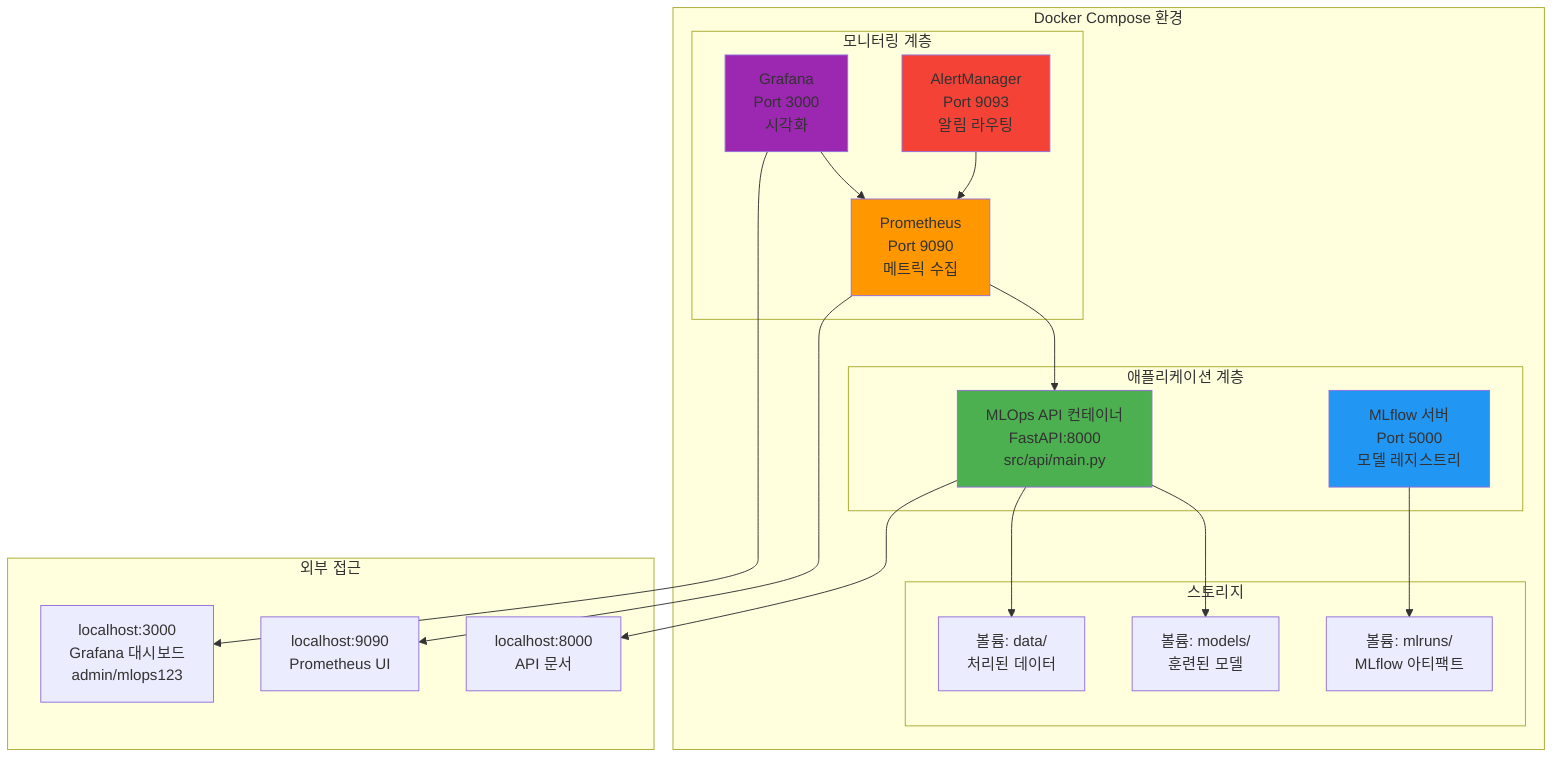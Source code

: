 graph TB
    subgraph "Docker Compose 환경"
        subgraph "애플리케이션 계층"
            A[MLOps API 컨테이너<br/>FastAPI:8000<br/>src/api/main.py]
            B[MLflow 서버<br/>Port 5000<br/>모델 레지스트리]
        end
        
        subgraph "모니터링 계층"
            C[Prometheus<br/>Port 9090<br/>메트릭 수집]
            D[Grafana<br/>Port 3000<br/>시각화]
            E[AlertManager<br/>Port 9093<br/>알림 라우팅]
        end
        
        subgraph "스토리지"
            F[볼륨: models/<br/>훈련된 모델]
            G[볼륨: data/<br/>처리된 데이터]
            H[볼륨: mlruns/<br/>MLflow 아티팩트]
        end
    end
    
    subgraph "외부 접근"
        I[localhost:8000<br/>API 문서]
        J[localhost:3000<br/>Grafana 대시보드<br/>admin/mlops123]
        K[localhost:9090<br/>Prometheus UI]
    end
    
    A --> F
    A --> G
    B --> H
    C --> A
    D --> C
    E --> C
    
    A --> I
    D --> J
    C --> K
    
    style A fill:#4caf50
    style B fill:#2196f3
    style C fill:#ff9800
    style D fill:#9c27b0
    style E fill:#f44336